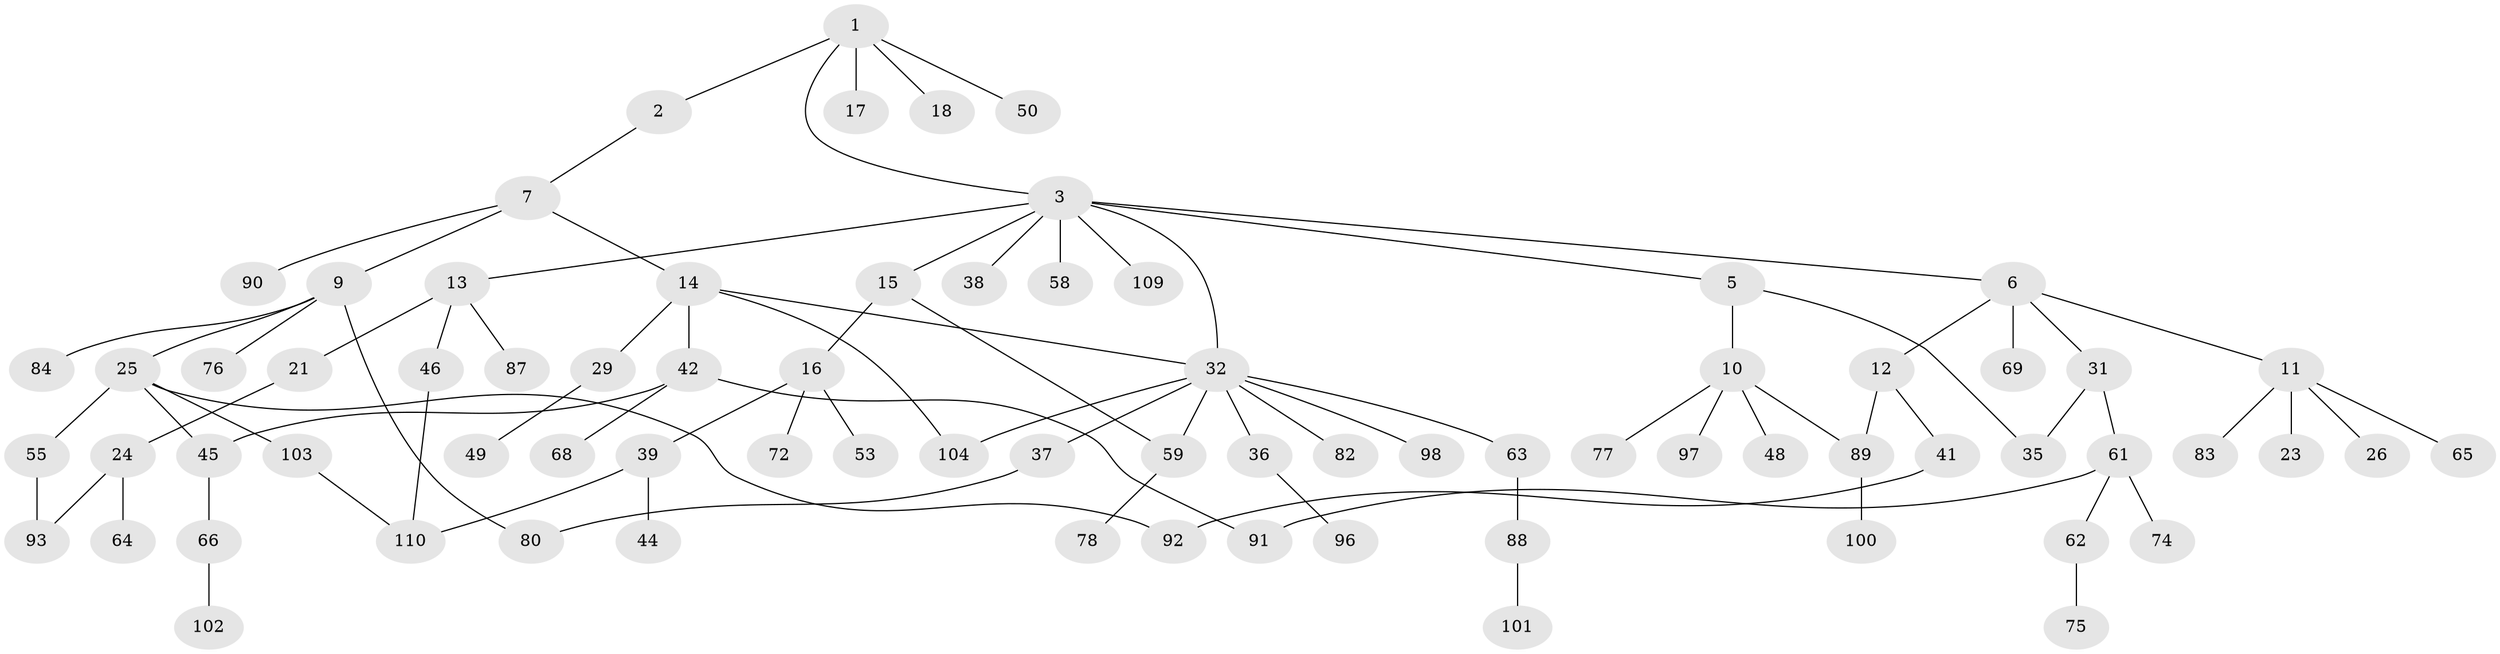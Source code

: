 // Generated by graph-tools (version 1.1) at 2025/51/02/27/25 19:51:37]
// undirected, 76 vertices, 87 edges
graph export_dot {
graph [start="1"]
  node [color=gray90,style=filled];
  1 [super="+67"];
  2 [super="+22"];
  3 [super="+4"];
  5;
  6 [super="+52"];
  7 [super="+8"];
  9 [super="+34"];
  10 [super="+47"];
  11 [super="+20"];
  12 [super="+19"];
  13 [super="+27"];
  14 [super="+28"];
  15;
  16 [super="+40"];
  17 [super="+33"];
  18;
  21 [super="+51"];
  23 [super="+43"];
  24 [super="+54"];
  25 [super="+30"];
  26;
  29 [super="+107"];
  31;
  32 [super="+85"];
  35 [super="+81"];
  36;
  37 [super="+73"];
  38;
  39 [super="+60"];
  41 [super="+99"];
  42 [super="+106"];
  44 [super="+57"];
  45;
  46;
  48;
  49;
  50 [super="+56"];
  53;
  55 [super="+108"];
  58;
  59 [super="+71"];
  61 [super="+70"];
  62;
  63 [super="+86"];
  64;
  65;
  66 [super="+79"];
  68;
  69;
  72;
  74;
  75;
  76;
  77;
  78;
  80;
  82;
  83 [super="+105"];
  84;
  87;
  88 [super="+95"];
  89;
  90;
  91 [super="+94"];
  92;
  93;
  96;
  97;
  98;
  100;
  101;
  102;
  103;
  104 [super="+111"];
  109;
  110 [super="+112"];
  1 -- 2;
  1 -- 3;
  1 -- 17;
  1 -- 18;
  1 -- 50;
  2 -- 7;
  3 -- 15;
  3 -- 32;
  3 -- 38;
  3 -- 5;
  3 -- 6;
  3 -- 109;
  3 -- 58;
  3 -- 13;
  5 -- 10;
  5 -- 35;
  6 -- 11;
  6 -- 12;
  6 -- 31;
  6 -- 69;
  7 -- 9;
  7 -- 14;
  7 -- 90;
  9 -- 25;
  9 -- 76;
  9 -- 80;
  9 -- 84;
  10 -- 77;
  10 -- 97;
  10 -- 89;
  10 -- 48;
  11 -- 23;
  11 -- 83;
  11 -- 65;
  11 -- 26;
  12 -- 41;
  12 -- 89;
  13 -- 21;
  13 -- 87;
  13 -- 46;
  14 -- 32;
  14 -- 42;
  14 -- 29;
  14 -- 104;
  15 -- 16;
  15 -- 59;
  16 -- 39;
  16 -- 72;
  16 -- 53;
  21 -- 24;
  24 -- 64;
  24 -- 93;
  25 -- 55;
  25 -- 92;
  25 -- 103;
  25 -- 45;
  29 -- 49;
  31 -- 35;
  31 -- 61;
  32 -- 36;
  32 -- 37;
  32 -- 59;
  32 -- 63;
  32 -- 82;
  32 -- 98;
  32 -- 104;
  36 -- 96;
  37 -- 80;
  39 -- 44;
  39 -- 110;
  41 -- 92;
  42 -- 45;
  42 -- 68;
  42 -- 91;
  45 -- 66;
  46 -- 110;
  55 -- 93;
  59 -- 78;
  61 -- 62;
  61 -- 74;
  61 -- 91;
  62 -- 75;
  63 -- 88;
  66 -- 102;
  88 -- 101;
  89 -- 100;
  103 -- 110;
}
